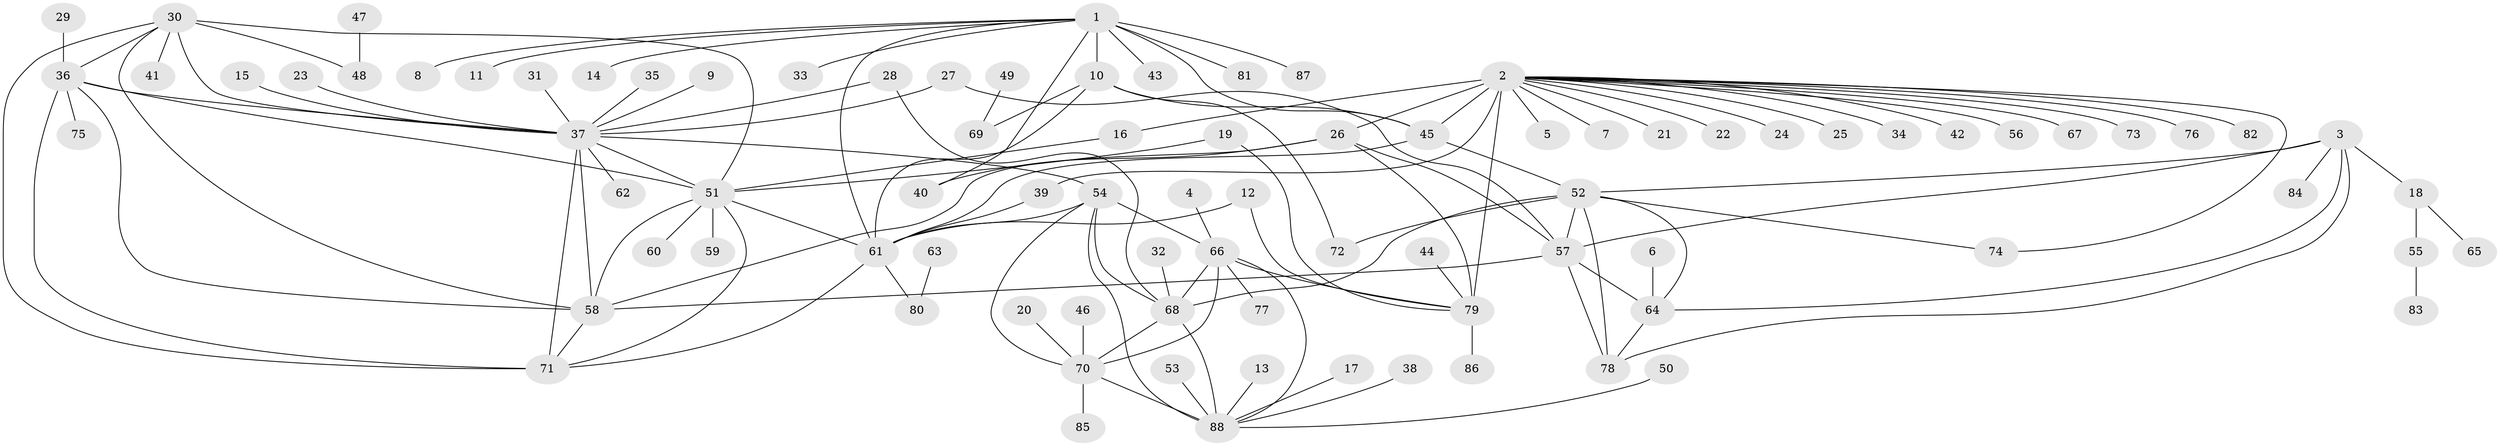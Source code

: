 // original degree distribution, {9: 0.04827586206896552, 10: 0.027586206896551724, 13: 0.034482758620689655, 7: 0.04827586206896552, 8: 0.04827586206896552, 11: 0.027586206896551724, 12: 0.006896551724137931, 1: 0.5862068965517241, 2: 0.12413793103448276, 4: 0.006896551724137931, 3: 0.041379310344827586}
// Generated by graph-tools (version 1.1) at 2025/37/03/04/25 23:37:32]
// undirected, 88 vertices, 129 edges
graph export_dot {
  node [color=gray90,style=filled];
  1;
  2;
  3;
  4;
  5;
  6;
  7;
  8;
  9;
  10;
  11;
  12;
  13;
  14;
  15;
  16;
  17;
  18;
  19;
  20;
  21;
  22;
  23;
  24;
  25;
  26;
  27;
  28;
  29;
  30;
  31;
  32;
  33;
  34;
  35;
  36;
  37;
  38;
  39;
  40;
  41;
  42;
  43;
  44;
  45;
  46;
  47;
  48;
  49;
  50;
  51;
  52;
  53;
  54;
  55;
  56;
  57;
  58;
  59;
  60;
  61;
  62;
  63;
  64;
  65;
  66;
  67;
  68;
  69;
  70;
  71;
  72;
  73;
  74;
  75;
  76;
  77;
  78;
  79;
  80;
  81;
  82;
  83;
  84;
  85;
  86;
  87;
  88;
  1 -- 8 [weight=1.0];
  1 -- 10 [weight=4.0];
  1 -- 11 [weight=1.0];
  1 -- 14 [weight=1.0];
  1 -- 33 [weight=1.0];
  1 -- 40 [weight=1.0];
  1 -- 43 [weight=1.0];
  1 -- 45 [weight=4.0];
  1 -- 61 [weight=4.0];
  1 -- 81 [weight=1.0];
  1 -- 87 [weight=1.0];
  2 -- 5 [weight=1.0];
  2 -- 7 [weight=1.0];
  2 -- 16 [weight=1.0];
  2 -- 21 [weight=1.0];
  2 -- 22 [weight=1.0];
  2 -- 24 [weight=1.0];
  2 -- 25 [weight=1.0];
  2 -- 26 [weight=8.0];
  2 -- 34 [weight=1.0];
  2 -- 39 [weight=1.0];
  2 -- 42 [weight=1.0];
  2 -- 45 [weight=1.0];
  2 -- 56 [weight=1.0];
  2 -- 67 [weight=1.0];
  2 -- 73 [weight=1.0];
  2 -- 74 [weight=1.0];
  2 -- 76 [weight=1.0];
  2 -- 79 [weight=4.0];
  2 -- 82 [weight=1.0];
  3 -- 18 [weight=1.0];
  3 -- 52 [weight=1.0];
  3 -- 57 [weight=2.0];
  3 -- 64 [weight=2.0];
  3 -- 78 [weight=1.0];
  3 -- 84 [weight=1.0];
  4 -- 66 [weight=1.0];
  6 -- 64 [weight=1.0];
  9 -- 37 [weight=1.0];
  10 -- 45 [weight=1.0];
  10 -- 61 [weight=1.0];
  10 -- 69 [weight=1.0];
  10 -- 72 [weight=1.0];
  12 -- 61 [weight=1.0];
  12 -- 79 [weight=1.0];
  13 -- 88 [weight=1.0];
  15 -- 37 [weight=1.0];
  16 -- 51 [weight=1.0];
  17 -- 88 [weight=1.0];
  18 -- 55 [weight=1.0];
  18 -- 65 [weight=1.0];
  19 -- 51 [weight=1.0];
  19 -- 79 [weight=1.0];
  20 -- 70 [weight=1.0];
  23 -- 37 [weight=1.0];
  26 -- 40 [weight=1.0];
  26 -- 57 [weight=1.0];
  26 -- 58 [weight=1.0];
  26 -- 79 [weight=2.0];
  27 -- 37 [weight=1.0];
  27 -- 57 [weight=1.0];
  28 -- 37 [weight=1.0];
  28 -- 68 [weight=1.0];
  29 -- 36 [weight=1.0];
  30 -- 36 [weight=1.0];
  30 -- 37 [weight=2.0];
  30 -- 41 [weight=1.0];
  30 -- 48 [weight=1.0];
  30 -- 51 [weight=1.0];
  30 -- 58 [weight=1.0];
  30 -- 71 [weight=1.0];
  31 -- 37 [weight=1.0];
  32 -- 68 [weight=1.0];
  35 -- 37 [weight=1.0];
  36 -- 37 [weight=2.0];
  36 -- 51 [weight=1.0];
  36 -- 58 [weight=1.0];
  36 -- 71 [weight=1.0];
  36 -- 75 [weight=1.0];
  37 -- 51 [weight=2.0];
  37 -- 54 [weight=1.0];
  37 -- 58 [weight=2.0];
  37 -- 62 [weight=1.0];
  37 -- 71 [weight=2.0];
  38 -- 88 [weight=1.0];
  39 -- 61 [weight=1.0];
  44 -- 79 [weight=1.0];
  45 -- 52 [weight=2.0];
  45 -- 61 [weight=1.0];
  46 -- 70 [weight=1.0];
  47 -- 48 [weight=1.0];
  49 -- 69 [weight=1.0];
  50 -- 88 [weight=1.0];
  51 -- 58 [weight=1.0];
  51 -- 59 [weight=1.0];
  51 -- 60 [weight=1.0];
  51 -- 61 [weight=1.0];
  51 -- 71 [weight=1.0];
  52 -- 57 [weight=2.0];
  52 -- 64 [weight=2.0];
  52 -- 68 [weight=1.0];
  52 -- 72 [weight=1.0];
  52 -- 74 [weight=1.0];
  52 -- 78 [weight=1.0];
  53 -- 88 [weight=1.0];
  54 -- 61 [weight=1.0];
  54 -- 66 [weight=1.0];
  54 -- 68 [weight=1.0];
  54 -- 70 [weight=3.0];
  54 -- 88 [weight=1.0];
  55 -- 83 [weight=1.0];
  57 -- 58 [weight=1.0];
  57 -- 64 [weight=4.0];
  57 -- 78 [weight=2.0];
  58 -- 71 [weight=1.0];
  61 -- 71 [weight=1.0];
  61 -- 80 [weight=1.0];
  63 -- 80 [weight=1.0];
  64 -- 78 [weight=2.0];
  66 -- 68 [weight=1.0];
  66 -- 70 [weight=3.0];
  66 -- 77 [weight=1.0];
  66 -- 79 [weight=1.0];
  66 -- 88 [weight=1.0];
  68 -- 70 [weight=3.0];
  68 -- 88 [weight=1.0];
  70 -- 85 [weight=1.0];
  70 -- 88 [weight=3.0];
  79 -- 86 [weight=1.0];
}
